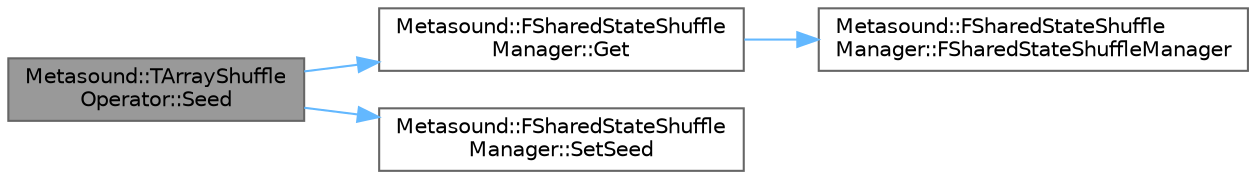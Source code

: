 digraph "Metasound::TArrayShuffleOperator::Seed"
{
 // INTERACTIVE_SVG=YES
 // LATEX_PDF_SIZE
  bgcolor="transparent";
  edge [fontname=Helvetica,fontsize=10,labelfontname=Helvetica,labelfontsize=10];
  node [fontname=Helvetica,fontsize=10,shape=box,height=0.2,width=0.4];
  rankdir="LR";
  Node1 [id="Node000001",label="Metasound::TArrayShuffle\lOperator::Seed",height=0.2,width=0.4,color="gray40", fillcolor="grey60", style="filled", fontcolor="black",tooltip=" "];
  Node1 -> Node2 [id="edge1_Node000001_Node000002",color="steelblue1",style="solid",tooltip=" "];
  Node2 [id="Node000002",label="Metasound::FSharedStateShuffle\lManager::Get",height=0.2,width=0.4,color="grey40", fillcolor="white", style="filled",URL="$d2/dce/classMetasound_1_1FSharedStateShuffleManager.html#a1e4bbd29723de343dae88e944cd241f1",tooltip=" "];
  Node2 -> Node3 [id="edge2_Node000002_Node000003",color="steelblue1",style="solid",tooltip=" "];
  Node3 [id="Node000003",label="Metasound::FSharedStateShuffle\lManager::FSharedStateShuffleManager",height=0.2,width=0.4,color="grey40", fillcolor="white", style="filled",URL="$d2/dce/classMetasound_1_1FSharedStateShuffleManager.html#a68b5184ab7b1e5371bcafdbda0b3bf13",tooltip=" "];
  Node1 -> Node4 [id="edge3_Node000001_Node000004",color="steelblue1",style="solid",tooltip=" "];
  Node4 [id="Node000004",label="Metasound::FSharedStateShuffle\lManager::SetSeed",height=0.2,width=0.4,color="grey40", fillcolor="white", style="filled",URL="$d2/dce/classMetasound_1_1FSharedStateShuffleManager.html#a13d1431b990c053ee940a95b0899a74c",tooltip=" "];
}
